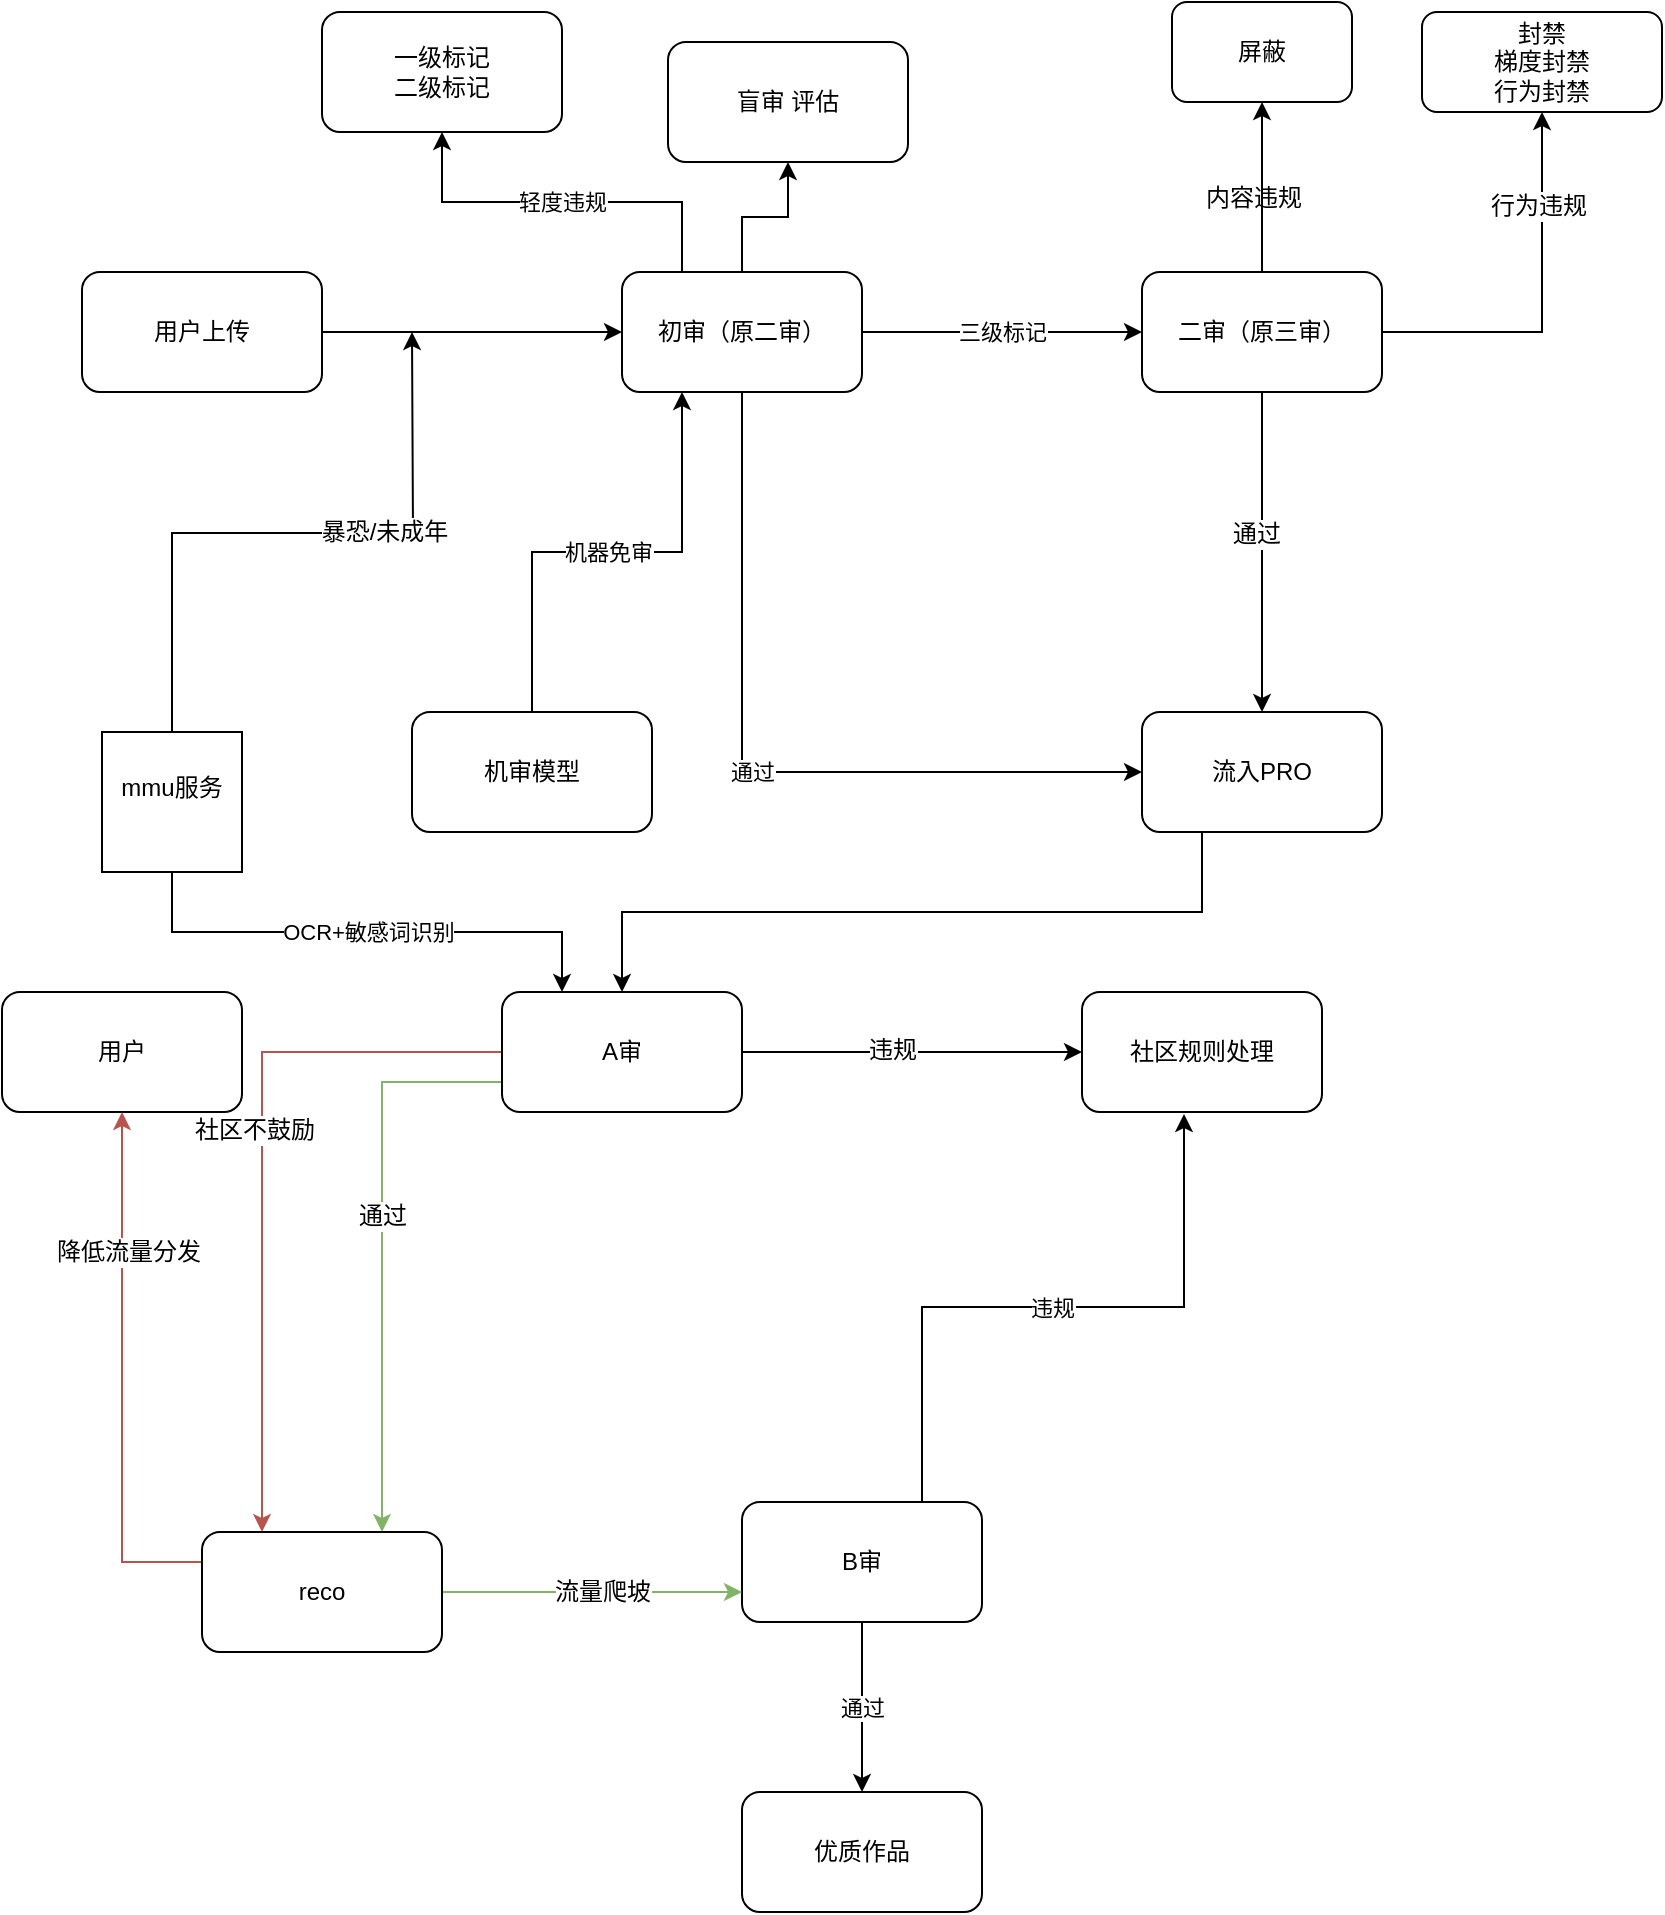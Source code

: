 <mxfile version="10.5.9" type="github"><diagram id="KntAaBWtrzDh2SH0HrXF" name="Page-1"><mxGraphModel dx="1836" dy="1104" grid="1" gridSize="10" guides="1" tooltips="1" connect="1" arrows="1" fold="1" page="1" pageScale="1" pageWidth="827" pageHeight="1169" math="0" shadow="0"><root><mxCell id="0"/><mxCell id="1" parent="0"/><mxCell id="zfH8YAKKtPQ8ZYQwsum8-6" style="edgeStyle=orthogonalEdgeStyle;rounded=0;orthogonalLoop=1;jettySize=auto;html=1;exitX=1;exitY=0.5;exitDx=0;exitDy=0;" parent="1" source="zfH8YAKKtPQ8ZYQwsum8-1" target="zfH8YAKKtPQ8ZYQwsum8-3" edge="1"><mxGeometry relative="1" as="geometry"/></mxCell><mxCell id="zfH8YAKKtPQ8ZYQwsum8-1" value="用户上传" style="rounded=1;whiteSpace=wrap;html=1;" parent="1" vertex="1"><mxGeometry x="60" y="140" width="120" height="60" as="geometry"/></mxCell><mxCell id="zfH8YAKKtPQ8ZYQwsum8-13" value="三级标记" style="edgeStyle=orthogonalEdgeStyle;rounded=0;orthogonalLoop=1;jettySize=auto;html=1;exitX=1;exitY=0.5;exitDx=0;exitDy=0;entryX=0;entryY=0.5;entryDx=0;entryDy=0;" parent="1" source="zfH8YAKKtPQ8ZYQwsum8-3" target="zfH8YAKKtPQ8ZYQwsum8-4" edge="1"><mxGeometry relative="1" as="geometry"/></mxCell><mxCell id="zfH8YAKKtPQ8ZYQwsum8-17" value="轻度违规" style="edgeStyle=orthogonalEdgeStyle;rounded=0;orthogonalLoop=1;jettySize=auto;html=1;exitX=0.25;exitY=0;exitDx=0;exitDy=0;entryX=0.5;entryY=1;entryDx=0;entryDy=0;" parent="1" source="zfH8YAKKtPQ8ZYQwsum8-3" target="zfH8YAKKtPQ8ZYQwsum8-16" edge="1"><mxGeometry relative="1" as="geometry"/></mxCell><mxCell id="VgsrwnrhXKYQc6NcN6s4-4" value="通过" style="edgeStyle=orthogonalEdgeStyle;rounded=0;orthogonalLoop=1;jettySize=auto;html=1;exitX=0.5;exitY=1;exitDx=0;exitDy=0;entryX=0;entryY=0.5;entryDx=0;entryDy=0;" edge="1" parent="1" source="zfH8YAKKtPQ8ZYQwsum8-3" target="zfH8YAKKtPQ8ZYQwsum8-14"><mxGeometry relative="1" as="geometry"/></mxCell><mxCell id="VgsrwnrhXKYQc6NcN6s4-8" style="edgeStyle=orthogonalEdgeStyle;rounded=0;orthogonalLoop=1;jettySize=auto;html=1;exitX=0.5;exitY=0;exitDx=0;exitDy=0;entryX=0.5;entryY=1;entryDx=0;entryDy=0;" edge="1" parent="1" source="zfH8YAKKtPQ8ZYQwsum8-3" target="zfH8YAKKtPQ8ZYQwsum8-27"><mxGeometry relative="1" as="geometry"/></mxCell><mxCell id="zfH8YAKKtPQ8ZYQwsum8-3" value="初审（原二审）" style="rounded=1;whiteSpace=wrap;html=1;" parent="1" vertex="1"><mxGeometry x="330" y="140" width="120" height="60" as="geometry"/></mxCell><mxCell id="zfH8YAKKtPQ8ZYQwsum8-21" style="edgeStyle=orthogonalEdgeStyle;rounded=0;orthogonalLoop=1;jettySize=auto;html=1;exitX=0.5;exitY=0;exitDx=0;exitDy=0;entryX=0.5;entryY=1;entryDx=0;entryDy=0;" parent="1" source="zfH8YAKKtPQ8ZYQwsum8-4" target="zfH8YAKKtPQ8ZYQwsum8-19" edge="1"><mxGeometry relative="1" as="geometry"/></mxCell><mxCell id="zfH8YAKKtPQ8ZYQwsum8-23" style="edgeStyle=orthogonalEdgeStyle;rounded=0;orthogonalLoop=1;jettySize=auto;html=1;exitX=1;exitY=0.5;exitDx=0;exitDy=0;entryX=0.5;entryY=1;entryDx=0;entryDy=0;" parent="1" source="zfH8YAKKtPQ8ZYQwsum8-4" target="zfH8YAKKtPQ8ZYQwsum8-20" edge="1"><mxGeometry relative="1" as="geometry"/></mxCell><mxCell id="zfH8YAKKtPQ8ZYQwsum8-24" value="行为违规" style="text;html=1;resizable=0;points=[];align=center;verticalAlign=middle;labelBackgroundColor=#ffffff;" parent="zfH8YAKKtPQ8ZYQwsum8-23" vertex="1" connectable="0"><mxGeometry x="0.505" y="2" relative="1" as="geometry"><mxPoint as="offset"/></mxGeometry></mxCell><mxCell id="VgsrwnrhXKYQc6NcN6s4-5" style="edgeStyle=orthogonalEdgeStyle;rounded=0;orthogonalLoop=1;jettySize=auto;html=1;exitX=0.5;exitY=1;exitDx=0;exitDy=0;" edge="1" parent="1" source="zfH8YAKKtPQ8ZYQwsum8-4" target="zfH8YAKKtPQ8ZYQwsum8-14"><mxGeometry relative="1" as="geometry"/></mxCell><mxCell id="VgsrwnrhXKYQc6NcN6s4-6" value="通过" style="text;html=1;resizable=0;points=[];align=center;verticalAlign=middle;labelBackgroundColor=#ffffff;" vertex="1" connectable="0" parent="VgsrwnrhXKYQc6NcN6s4-5"><mxGeometry x="-0.114" y="-3" relative="1" as="geometry"><mxPoint as="offset"/></mxGeometry></mxCell><mxCell id="zfH8YAKKtPQ8ZYQwsum8-4" value="二审（原三审）" style="rounded=1;whiteSpace=wrap;html=1;" parent="1" vertex="1"><mxGeometry x="590" y="140" width="120" height="60" as="geometry"/></mxCell><mxCell id="zfH8YAKKtPQ8ZYQwsum8-11" style="edgeStyle=orthogonalEdgeStyle;rounded=0;orthogonalLoop=1;jettySize=auto;html=1;exitX=0.5;exitY=0;exitDx=0;exitDy=0;" parent="1" source="zfH8YAKKtPQ8ZYQwsum8-5" edge="1"><mxGeometry relative="1" as="geometry"><mxPoint x="225" y="170" as="targetPoint"/></mxGeometry></mxCell><mxCell id="zfH8YAKKtPQ8ZYQwsum8-12" value="暴恐/未成年" style="text;html=1;resizable=0;points=[];align=center;verticalAlign=middle;labelBackgroundColor=#ffffff;" parent="zfH8YAKKtPQ8ZYQwsum8-11" vertex="1" connectable="0"><mxGeometry x="0.28" y="1" relative="1" as="geometry"><mxPoint as="offset"/></mxGeometry></mxCell><mxCell id="VgsrwnrhXKYQc6NcN6s4-17" value="OCR+敏感词识别" style="edgeStyle=orthogonalEdgeStyle;rounded=0;orthogonalLoop=1;jettySize=auto;html=1;exitX=0.5;exitY=1;exitDx=0;exitDy=0;entryX=0.25;entryY=0;entryDx=0;entryDy=0;" edge="1" parent="1" source="zfH8YAKKtPQ8ZYQwsum8-5" target="VgsrwnrhXKYQc6NcN6s4-9"><mxGeometry relative="1" as="geometry"/></mxCell><mxCell id="zfH8YAKKtPQ8ZYQwsum8-5" value="mmu服务&lt;br&gt;&lt;br&gt;" style="whiteSpace=wrap;html=1;aspect=fixed;" parent="1" vertex="1"><mxGeometry x="70" y="370" width="70" height="70" as="geometry"/></mxCell><mxCell id="VgsrwnrhXKYQc6NcN6s4-11" style="edgeStyle=orthogonalEdgeStyle;rounded=0;orthogonalLoop=1;jettySize=auto;html=1;exitX=0.25;exitY=1;exitDx=0;exitDy=0;entryX=0.5;entryY=0;entryDx=0;entryDy=0;" edge="1" parent="1" source="zfH8YAKKtPQ8ZYQwsum8-14" target="VgsrwnrhXKYQc6NcN6s4-9"><mxGeometry relative="1" as="geometry"/></mxCell><mxCell id="zfH8YAKKtPQ8ZYQwsum8-14" value="流入PRO" style="rounded=1;whiteSpace=wrap;html=1;" parent="1" vertex="1"><mxGeometry x="590" y="360" width="120" height="60" as="geometry"/></mxCell><mxCell id="zfH8YAKKtPQ8ZYQwsum8-16" value="一级标记&lt;br&gt;二级标记&lt;br&gt;" style="rounded=1;whiteSpace=wrap;html=1;" parent="1" vertex="1"><mxGeometry x="180" y="10" width="120" height="60" as="geometry"/></mxCell><mxCell id="zfH8YAKKtPQ8ZYQwsum8-19" value="屏蔽" style="rounded=1;whiteSpace=wrap;html=1;" parent="1" vertex="1"><mxGeometry x="605" y="5" width="90" height="50" as="geometry"/></mxCell><mxCell id="zfH8YAKKtPQ8ZYQwsum8-20" value="封禁&lt;br&gt;梯度封禁&lt;br&gt;行为封禁&lt;br&gt;" style="rounded=1;whiteSpace=wrap;html=1;" parent="1" vertex="1"><mxGeometry x="730" y="10" width="120" height="50" as="geometry"/></mxCell><mxCell id="zfH8YAKKtPQ8ZYQwsum8-22" value="内容违规" style="text;html=1;resizable=0;points=[];autosize=1;align=left;verticalAlign=top;spacingTop=-4;" parent="1" vertex="1"><mxGeometry x="620" y="93" width="60" height="20" as="geometry"/></mxCell><mxCell id="zfH8YAKKtPQ8ZYQwsum8-26" value="机器免审" style="edgeStyle=orthogonalEdgeStyle;rounded=0;orthogonalLoop=1;jettySize=auto;html=1;exitX=0.5;exitY=0;exitDx=0;exitDy=0;entryX=0.25;entryY=1;entryDx=0;entryDy=0;" parent="1" source="zfH8YAKKtPQ8ZYQwsum8-25" target="zfH8YAKKtPQ8ZYQwsum8-3" edge="1"><mxGeometry relative="1" as="geometry"/></mxCell><mxCell id="zfH8YAKKtPQ8ZYQwsum8-25" value="机审模型" style="rounded=1;whiteSpace=wrap;html=1;" parent="1" vertex="1"><mxGeometry x="225" y="360" width="120" height="60" as="geometry"/></mxCell><mxCell id="zfH8YAKKtPQ8ZYQwsum8-27" value="盲审 评估" style="rounded=1;whiteSpace=wrap;html=1;" parent="1" vertex="1"><mxGeometry x="353" y="25" width="120" height="60" as="geometry"/></mxCell><mxCell id="VgsrwnrhXKYQc6NcN6s4-15" style="edgeStyle=orthogonalEdgeStyle;rounded=0;orthogonalLoop=1;jettySize=auto;html=1;exitX=1;exitY=0.5;exitDx=0;exitDy=0;entryX=0;entryY=0.5;entryDx=0;entryDy=0;" edge="1" parent="1" source="VgsrwnrhXKYQc6NcN6s4-9" target="VgsrwnrhXKYQc6NcN6s4-14"><mxGeometry relative="1" as="geometry"/></mxCell><mxCell id="VgsrwnrhXKYQc6NcN6s4-19" value="违规" style="text;html=1;resizable=0;points=[];align=center;verticalAlign=middle;labelBackgroundColor=#ffffff;" vertex="1" connectable="0" parent="VgsrwnrhXKYQc6NcN6s4-15"><mxGeometry x="-0.118" y="1" relative="1" as="geometry"><mxPoint as="offset"/></mxGeometry></mxCell><mxCell id="VgsrwnrhXKYQc6NcN6s4-29" style="edgeStyle=orthogonalEdgeStyle;rounded=0;orthogonalLoop=1;jettySize=auto;html=1;exitX=0;exitY=0.75;exitDx=0;exitDy=0;entryX=0.25;entryY=0;entryDx=0;entryDy=0;fillColor=#f8cecc;strokeColor=#b85450;" edge="1" parent="1" source="VgsrwnrhXKYQc6NcN6s4-9" target="VgsrwnrhXKYQc6NcN6s4-22"><mxGeometry relative="1" as="geometry"><Array as="points"><mxPoint x="270" y="530"/><mxPoint x="150" y="530"/></Array></mxGeometry></mxCell><mxCell id="VgsrwnrhXKYQc6NcN6s4-31" value="社区不鼓励" style="text;html=1;resizable=0;points=[];align=center;verticalAlign=middle;labelBackgroundColor=#ffffff;" vertex="1" connectable="0" parent="VgsrwnrhXKYQc6NcN6s4-29"><mxGeometry x="-0.245" y="32" relative="1" as="geometry"><mxPoint x="-36" y="32" as="offset"/></mxGeometry></mxCell><mxCell id="VgsrwnrhXKYQc6NcN6s4-38" style="edgeStyle=orthogonalEdgeStyle;rounded=0;orthogonalLoop=1;jettySize=auto;html=1;exitX=0;exitY=0.75;exitDx=0;exitDy=0;entryX=0.75;entryY=0;entryDx=0;entryDy=0;fillColor=#d5e8d4;strokeColor=#82b366;" edge="1" parent="1" source="VgsrwnrhXKYQc6NcN6s4-9" target="VgsrwnrhXKYQc6NcN6s4-22"><mxGeometry relative="1" as="geometry"/></mxCell><mxCell id="VgsrwnrhXKYQc6NcN6s4-43" value="通过" style="text;html=1;resizable=0;points=[];align=center;verticalAlign=middle;labelBackgroundColor=#ffffff;" vertex="1" connectable="0" parent="VgsrwnrhXKYQc6NcN6s4-38"><mxGeometry x="-0.113" relative="1" as="geometry"><mxPoint as="offset"/></mxGeometry></mxCell><mxCell id="VgsrwnrhXKYQc6NcN6s4-9" value="A审" style="rounded=1;whiteSpace=wrap;html=1;" vertex="1" parent="1"><mxGeometry x="270" y="500" width="120" height="60" as="geometry"/></mxCell><mxCell id="VgsrwnrhXKYQc6NcN6s4-12" value="用户" style="rounded=1;whiteSpace=wrap;html=1;" vertex="1" parent="1"><mxGeometry x="20" y="500" width="120" height="60" as="geometry"/></mxCell><mxCell id="VgsrwnrhXKYQc6NcN6s4-14" value="社区规则处理" style="rounded=1;whiteSpace=wrap;html=1;" vertex="1" parent="1"><mxGeometry x="560" y="500" width="120" height="60" as="geometry"/></mxCell><mxCell id="VgsrwnrhXKYQc6NcN6s4-40" value="违规" style="edgeStyle=orthogonalEdgeStyle;rounded=0;orthogonalLoop=1;jettySize=auto;html=1;exitX=0.75;exitY=0;exitDx=0;exitDy=0;entryX=0.425;entryY=1.017;entryDx=0;entryDy=0;entryPerimeter=0;" edge="1" parent="1" source="VgsrwnrhXKYQc6NcN6s4-20" target="VgsrwnrhXKYQc6NcN6s4-14"><mxGeometry relative="1" as="geometry"/></mxCell><mxCell id="VgsrwnrhXKYQc6NcN6s4-42" value="通过" style="edgeStyle=orthogonalEdgeStyle;rounded=0;orthogonalLoop=1;jettySize=auto;html=1;exitX=0.5;exitY=1;exitDx=0;exitDy=0;" edge="1" parent="1" source="VgsrwnrhXKYQc6NcN6s4-20" target="VgsrwnrhXKYQc6NcN6s4-41"><mxGeometry relative="1" as="geometry"/></mxCell><mxCell id="VgsrwnrhXKYQc6NcN6s4-20" value="B审" style="rounded=1;whiteSpace=wrap;html=1;" vertex="1" parent="1"><mxGeometry x="390" y="755" width="120" height="60" as="geometry"/></mxCell><mxCell id="VgsrwnrhXKYQc6NcN6s4-30" style="edgeStyle=orthogonalEdgeStyle;rounded=0;orthogonalLoop=1;jettySize=auto;html=1;exitX=0;exitY=0.25;exitDx=0;exitDy=0;entryX=0.5;entryY=1;entryDx=0;entryDy=0;fillColor=#f8cecc;strokeColor=#b85450;" edge="1" parent="1" source="VgsrwnrhXKYQc6NcN6s4-22" target="VgsrwnrhXKYQc6NcN6s4-12"><mxGeometry relative="1" as="geometry"/></mxCell><mxCell id="VgsrwnrhXKYQc6NcN6s4-32" value="降低流量分发" style="text;html=1;resizable=0;points=[];align=center;verticalAlign=middle;labelBackgroundColor=#ffffff;" vertex="1" connectable="0" parent="VgsrwnrhXKYQc6NcN6s4-30"><mxGeometry x="0.476" y="-3" relative="1" as="geometry"><mxPoint as="offset"/></mxGeometry></mxCell><mxCell id="VgsrwnrhXKYQc6NcN6s4-34" style="edgeStyle=orthogonalEdgeStyle;rounded=0;orthogonalLoop=1;jettySize=auto;html=1;exitX=1;exitY=0.5;exitDx=0;exitDy=0;entryX=0;entryY=0.75;entryDx=0;entryDy=0;fillColor=#d5e8d4;strokeColor=#82b366;" edge="1" parent="1" source="VgsrwnrhXKYQc6NcN6s4-22" target="VgsrwnrhXKYQc6NcN6s4-20"><mxGeometry relative="1" as="geometry"/></mxCell><mxCell id="VgsrwnrhXKYQc6NcN6s4-36" value="流量爬坡" style="text;html=1;resizable=0;points=[];align=center;verticalAlign=middle;labelBackgroundColor=#ffffff;" vertex="1" connectable="0" parent="VgsrwnrhXKYQc6NcN6s4-34"><mxGeometry x="0.053" y="-2" relative="1" as="geometry"><mxPoint x="1" y="-2" as="offset"/></mxGeometry></mxCell><mxCell id="VgsrwnrhXKYQc6NcN6s4-22" value="reco" style="rounded=1;whiteSpace=wrap;html=1;" vertex="1" parent="1"><mxGeometry x="120" y="770" width="120" height="60" as="geometry"/></mxCell><mxCell id="VgsrwnrhXKYQc6NcN6s4-26" style="edgeStyle=orthogonalEdgeStyle;rounded=0;orthogonalLoop=1;jettySize=auto;html=1;exitX=0.5;exitY=1;exitDx=0;exitDy=0;" edge="1" parent="1" source="VgsrwnrhXKYQc6NcN6s4-12" target="VgsrwnrhXKYQc6NcN6s4-12"><mxGeometry relative="1" as="geometry"/></mxCell><mxCell id="VgsrwnrhXKYQc6NcN6s4-41" value="优质作品" style="rounded=1;whiteSpace=wrap;html=1;" vertex="1" parent="1"><mxGeometry x="390" y="900" width="120" height="60" as="geometry"/></mxCell></root></mxGraphModel></diagram></mxfile>